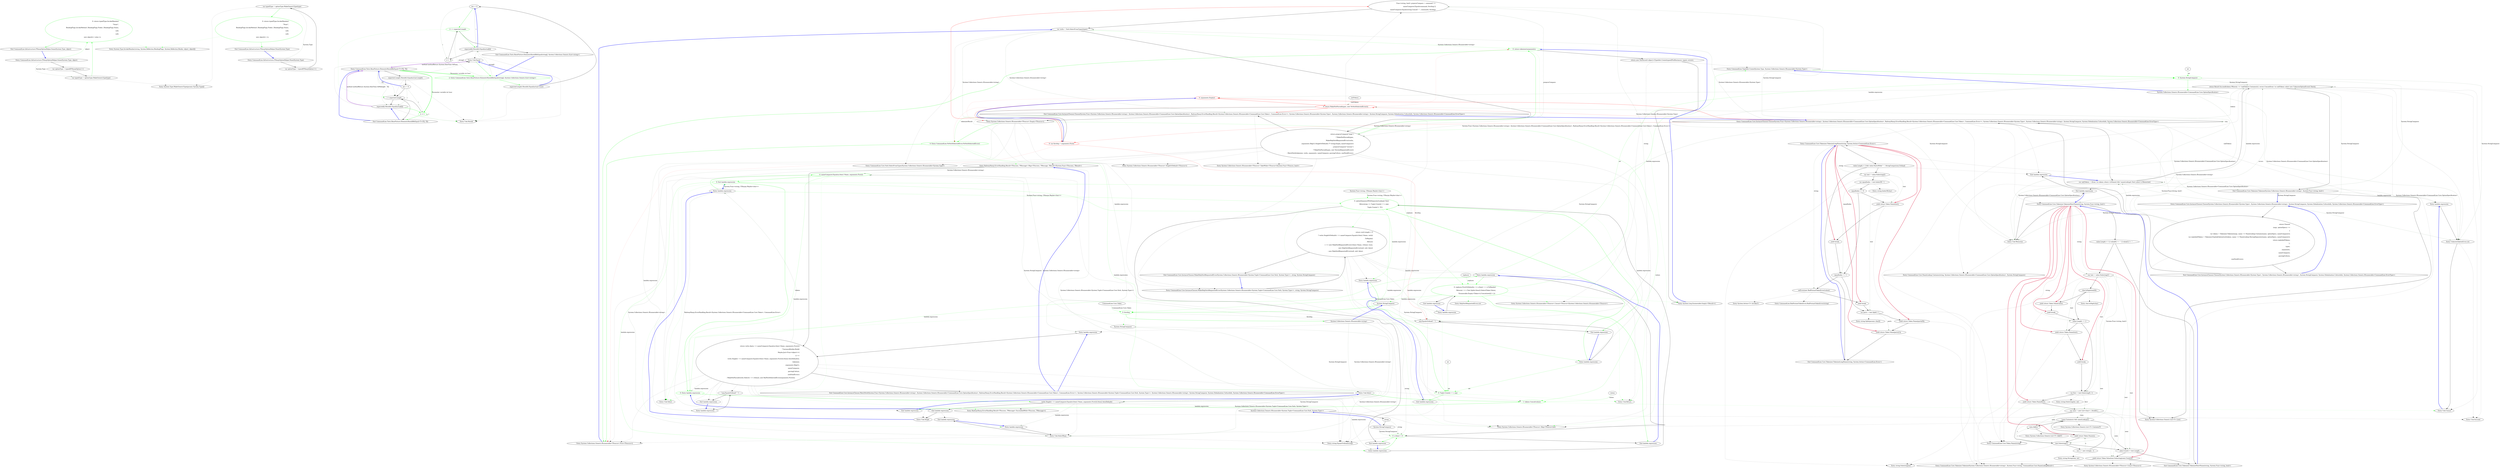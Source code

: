 digraph  {
d7 [cluster="CommandLine.Infrastructure.FSharpOptionHelper.Some(System.Type, object)", color=green, community=0, label="0: return typedType.InvokeMember(\r\n                ''Some'',\r\n                BindingFlags.InvokeMethod | BindingFlags.Public | BindingFlags.Static,\r\n                null,\r\n                null,\r\n                new object[] { value });", span="18-23"];
d4 [cluster="CommandLine.Infrastructure.FSharpOptionHelper.Some(System.Type, object)", label="Entry CommandLine.Infrastructure.FSharpOptionHelper.Some(System.Type, object)", span="13-13"];
d6 [cluster="CommandLine.Infrastructure.FSharpOptionHelper.Some(System.Type, object)", label="var typedType = optionType.MakeGenericType(type)", span="16-16"];
d8 [cluster="CommandLine.Infrastructure.FSharpOptionHelper.Some(System.Type, object)", label="Exit CommandLine.Infrastructure.FSharpOptionHelper.Some(System.Type, object)", span="13-13"];
d10 [cluster="System.Type.InvokeMember(string, System.Reflection.BindingFlags, System.Reflection.Binder, object, object[])", label="Entry System.Type.InvokeMember(string, System.Reflection.BindingFlags, System.Reflection.Binder, object, object[])", span="0-0"];
d14 [cluster="CommandLine.Infrastructure.FSharpOptionHelper.None(System.Type)", color=green, community=0, label="0: return typedType.InvokeMember(\r\n                ''None'',\r\n                BindingFlags.InvokeMethod | BindingFlags.Public | BindingFlags.Static,\r\n                null,\r\n                null,\r\n                new object[] { });", span="31-36"];
d13 [cluster="CommandLine.Infrastructure.FSharpOptionHelper.None(System.Type)", label="var typedType = optionType.MakeGenericType(type)", span="29-29"];
d15 [cluster="CommandLine.Infrastructure.FSharpOptionHelper.None(System.Type)", label="Exit CommandLine.Infrastructure.FSharpOptionHelper.None(System.Type)", span="26-26"];
d5 [cluster="CommandLine.Infrastructure.FSharpOptionHelper.Some(System.Type, object)", label="var optionType = typeof(FSharpOption<>)", span="15-15"];
d9 [cluster="System.Type.MakeGenericType(params System.Type[])", label="Entry System.Type.MakeGenericType(params System.Type[])", span="0-0"];
d11 [cluster="CommandLine.Infrastructure.FSharpOptionHelper.None(System.Type)", label="Entry CommandLine.Infrastructure.FSharpOptionHelper.None(System.Type)", span="26-26"];
d12 [cluster="CommandLine.Infrastructure.FSharpOptionHelper.None(System.Type)", label="var optionType = typeof(FSharpOption<>)", span="28-28"];
m0_11 [cluster="CommandLine.Tests.BaseFixture.ElementsShouldBeEqual(string[], System.Collections.Generic.IList<string>)", file="FSharpOptionHelperTests.cs", label="int i = 0", span="51-51"];
m0_12 [cluster="CommandLine.Tests.BaseFixture.ElementsShouldBeEqual(string[], System.Collections.Generic.IList<string>)", color=green, community=0, file="FSharpOptionHelperTests.cs", label="2: i < expected.Length", span="51-51"];
m0_13 [cluster="CommandLine.Tests.BaseFixture.ElementsShouldBeEqual(string[], System.Collections.Generic.IList<string>)", file="FSharpOptionHelperTests.cs", label="expected[i].Should().Equal(actual[i])", span="53-53"];
m0_7 [cluster="Unk.Should", file="FSharpOptionHelperTests.cs", label="Entry Unk.Should", span=""];
m0_8 [cluster="Unk.Equal", file="FSharpOptionHelperTests.cs", label="Entry Unk.Equal", span=""];
m0_9 [cluster="CommandLine.Tests.BaseFixture.ElementsShouldBeEqual(string[], System.Collections.Generic.IList<string>)", color=green, community=0, file="FSharpOptionHelperTests.cs", label="2: Entry CommandLine.Tests.BaseFixture.ElementsShouldBeEqual(string[], System.Collections.Generic.IList<string>)", span="48-48"];
m0_10 [cluster="CommandLine.Tests.BaseFixture.ElementsShouldBeEqual(string[], System.Collections.Generic.IList<string>)", file="FSharpOptionHelperTests.cs", label="expected.Length.Should().Equal(actual.Count)", span="50-50"];
m0_3 [cluster="CommandLine.Tests.BaseFixture.ElementsShouldBeEqual<T>(T[], T[])", file="FSharpOptionHelperTests.cs", label="i < expected.Length", span="42-42"];
m0_4 [cluster="CommandLine.Tests.BaseFixture.ElementsShouldBeEqual<T>(T[], T[])", file="FSharpOptionHelperTests.cs", label="expected[i].Should().Equal(actual[i])", span="44-44"];
m0_5 [cluster="CommandLine.Tests.BaseFixture.ElementsShouldBeEqual<T>(T[], T[])", color=green, community=0, file="FSharpOptionHelperTests.cs", label="2: i++", span="42-42"];
m0_6 [cluster="CommandLine.Tests.BaseFixture.ElementsShouldBeEqual<T>(T[], T[])", file="FSharpOptionHelperTests.cs", label="Exit CommandLine.Tests.BaseFixture.ElementsShouldBeEqual<T>(T[], T[])", span="39-39"];
m0_0 [cluster="CommandLine.Tests.BaseFixture.ElementsShouldBeEqual<T>(T[], T[])", file="FSharpOptionHelperTests.cs", label="Entry CommandLine.Tests.BaseFixture.ElementsShouldBeEqual<T>(T[], T[])", span="39-39"];
m0_1 [cluster="CommandLine.Tests.BaseFixture.ElementsShouldBeEqual<T>(T[], T[])", file="FSharpOptionHelperTests.cs", label="expected.Length.Should().Equal(actual.Length)", span="41-41"];
m0_2 [cluster="CommandLine.Tests.BaseFixture.ElementsShouldBeEqual<T>(T[], T[])", file="FSharpOptionHelperTests.cs", label="int i = 0", span="42-42"];
m0_14 [cluster="CommandLine.Tests.BaseFixture.ElementsShouldBeEqual(string[], System.Collections.Generic.IList<string>)", file="FSharpOptionHelperTests.cs", label="i++", span="51-51"];
m0_15 [cluster="CommandLine.Tests.BaseFixture.ElementsShouldBeEqual(string[], System.Collections.Generic.IList<string>)", file="FSharpOptionHelperTests.cs", label="Exit CommandLine.Tests.BaseFixture.ElementsShouldBeEqual(string[], System.Collections.Generic.IList<string>)", span="48-48"];
m1_22 [cluster="CommandLine.Core.InstanceChooser.Choose(System.Func<System.Collections.Generic.IEnumerable<string>, System.Collections.Generic.IEnumerable<CommandLine.Core.OptionSpecification>, RailwaySharp.ErrorHandling.Result<System.Collections.Generic.IEnumerable<CommandLine.Core.Token>, CommandLine.Error>>, System.Collections.Generic.IEnumerable<System.Type>, System.Collections.Generic.IEnumerable<string>, System.StringComparer, System.Globalization.CultureInfo, System.Collections.Generic.IEnumerable<CommandLine.ErrorType>)", file="TypeConverter.cs", label="Func<string, bool> preprocCompare = command =>\r\n                    nameComparer.Equals(command, firstArg) ||\r\n                    nameComparer.Equals(string.Concat(''--'', command), firstArg)", span="50-52"];
m1_66 [cluster="lambda expression", file="TypeConverter.cs", label="Entry lambda expression", span="54-54"];
m1_133 [cluster="string.Split(params char[])", file="TypeConverter.cs", label="Entry string.Split(params char[])", span="0-0"];
m1_28 [cluster="CommandLine.Core.Tokenizer.PreprocessDashDash(System.Collections.Generic.IEnumerable<string>, System.Func<System.Collections.Generic.IEnumerable<string>, RailwaySharp.ErrorHandling.Result<System.Collections.Generic.IEnumerable<CommandLine.Core.Token>, CommandLine.Error>>)", color=green, community=0, file="TypeConverter.cs", label="0: return tokenizer(arguments);", span="43-43"];
m1_77 [cluster="CommandLine.Core.InstanceChooser.MakeNotParsed(System.Collections.Generic.IEnumerable<System.Type>, params CommandLine.Error[])", file="TypeConverter.cs", label="return new NotParsed<object>(TypeInfo.Create(typeof(NullInstance), types), errors);", span="102-102"];
m1_78 [cluster="System.Linq.Enumerable.Empty<TResult>()", file="TypeConverter.cs", label="Entry System.Linq.Enumerable.Empty<TResult>()", span="0-0"];
m1_23 [cluster="CommandLine.Core.InstanceChooser.Choose(System.Func<System.Collections.Generic.IEnumerable<string>, System.Collections.Generic.IEnumerable<CommandLine.Core.OptionSpecification>, RailwaySharp.ErrorHandling.Result<System.Collections.Generic.IEnumerable<CommandLine.Core.Token>, CommandLine.Error>>, System.Collections.Generic.IEnumerable<System.Type>, System.Collections.Generic.IEnumerable<string>, System.StringComparer, System.Globalization.CultureInfo, System.Collections.Generic.IEnumerable<CommandLine.ErrorType>)", file="TypeConverter.cs", label="var verbs = Verb.SelectFromTypes(types)", span="54-54"];
m1_24 [cluster="CommandLine.Core.InstanceChooser.Choose(System.Func<System.Collections.Generic.IEnumerable<string>, System.Collections.Generic.IEnumerable<CommandLine.Core.OptionSpecification>, RailwaySharp.ErrorHandling.Result<System.Collections.Generic.IEnumerable<CommandLine.Core.Token>, CommandLine.Error>>, System.Collections.Generic.IEnumerable<System.Type>, System.Collections.Generic.IEnumerable<string>, System.StringComparer, System.Globalization.CultureInfo, System.Collections.Generic.IEnumerable<CommandLine.ErrorType>)", file="TypeConverter.cs", label="return preprocCompare(''help'')\r\n                ? MakeNotParsed(types,\r\n                    MakeHelpVerbRequestedError(verbs,\r\n                        arguments.Skip(1).SingleOrDefault() ?? string.Empty, nameComparer))\r\n                : preprocCompare(''version'')\r\n                    ? MakeNotParsed(types, new VersionRequestedError())\r\n                    : MatchVerb(tokenizer, verbs, arguments, nameComparer, parsingCulture, nonFatalErrors);", span="56-62"];
m1_27 [cluster="CommandLine.NoVerbSelectedError.NoVerbSelectedError()", color=green, community=0, file="TypeConverter.cs", label="0: Entry CommandLine.NoVerbSelectedError.NoVerbSelectedError()", span="446-446"];
m1_25 [cluster="CommandLine.Core.InstanceChooser.Choose(System.Func<System.Collections.Generic.IEnumerable<string>, System.Collections.Generic.IEnumerable<CommandLine.Core.OptionSpecification>, RailwaySharp.ErrorHandling.Result<System.Collections.Generic.IEnumerable<CommandLine.Core.Token>, CommandLine.Error>>, System.Collections.Generic.IEnumerable<System.Type>, System.Collections.Generic.IEnumerable<string>, System.StringComparer, System.Globalization.CultureInfo, System.Collections.Generic.IEnumerable<CommandLine.ErrorType>)", file="TypeConverter.cs", label="Exit CommandLine.Core.InstanceChooser.Choose(System.Func<System.Collections.Generic.IEnumerable<string>, System.Collections.Generic.IEnumerable<CommandLine.Core.OptionSpecification>, RailwaySharp.ErrorHandling.Result<System.Collections.Generic.IEnumerable<CommandLine.Core.Token>, CommandLine.Error>>, System.Collections.Generic.IEnumerable<System.Type>, System.Collections.Generic.IEnumerable<string>, System.StringComparer, System.Globalization.CultureInfo, System.Collections.Generic.IEnumerable<CommandLine.ErrorType>)", span="35-35"];
m1_26 [cluster="System.Collections.Generic.IEnumerable<TSource>.Empty<TSource>()", file="TypeConverter.cs", label="Entry System.Collections.Generic.IEnumerable<TSource>.Empty<TSource>()", span="31-31"];
m1_29 [cluster="System.Collections.Generic.IEnumerable<TSource>.First<TSource>()", file="TypeConverter.cs", label="Entry System.Collections.Generic.IEnumerable<TSource>.First<TSource>()", span="0-0"];
m1_14 [cluster="CommandLine.Core.NameLookup.Contains(string, System.Collections.Generic.IEnumerable<CommandLine.Core.OptionSpecification>, System.StringComparer)", file="TypeConverter.cs", label="Entry CommandLine.Core.NameLookup.Contains(string, System.Collections.Generic.IEnumerable<CommandLine.Core.OptionSpecification>, System.StringComparer)", span="18-18"];
m1_114 [cluster="System.Collections.Generic.List<T>.Contains(T)", file="TypeConverter.cs", label="Entry System.Collections.Generic.List<T>.Contains(T)", span="0-0"];
m1_131 [cluster="CommandLine.BadFormatTokenError.BadFormatTokenError(string)", file="TypeConverter.cs", label="Entry CommandLine.BadFormatTokenError.BadFormatTokenError(string)", span="196-196"];
m1_50 [cluster="lambda expression", file="TypeConverter.cs", label="Entry lambda expression", span="73-73"];
m1_10 [cluster="CommandLine.Core.Tokenizer.TokenizeLongName(string, System.Action<CommandLine.Error>)", file="TypeConverter.cs", label="Entry CommandLine.Core.Tokenizer.TokenizeLongName(string, System.Action<CommandLine.Error>)", span="112-112"];
m1_51 [cluster="lambda expression", color=green, community=0, file="TypeConverter.cs", label="0: nameComparer.Equals(a.Item1.Name, arguments.First())", span="73-73"];
m1_52 [cluster="lambda expression", color=green, community=0, file="TypeConverter.cs", label="0: Exit lambda expression", span="73-73"];
m1_53 [cluster="lambda expression", color=green, community=0, file="TypeConverter.cs", label="0: Entry lambda expression", span="76-77"];
m1_54 [cluster="lambda expression", file="TypeConverter.cs", label="verbs.Single(v => nameComparer.Equals(v.Item1.Name, arguments.First())).Item2.AutoDefault()", span="77-77"];
m1_55 [cluster="lambda expression", file="TypeConverter.cs", label="Exit lambda expression", span="76-77"];
m1_56 [cluster="Unk.Single", file="TypeConverter.cs", label="Entry Unk.Single", span=""];
m1_45 [cluster="lambda expression", file="TypeConverter.cs", label="!arg.EqualsOrdinal(''--'')", span="40-40"];
m1_46 [cluster="lambda expression", file="TypeConverter.cs", label="Exit lambda expression", span="40-40"];
m1_58 [cluster="lambda expression", file="TypeConverter.cs", label="Entry lambda expression", span="77-77"];
m1_8 [cluster="lambda expression", file="TypeConverter.cs", label="Exit lambda expression", span="22-27"];
m1_49 [cluster="lambda expression", file="TypeConverter.cs", label="Exit lambda expression", span="41-41"];
m1_30 [cluster="CommandLine.Core.Verb.SelectFromTypes(System.Collections.Generic.IEnumerable<System.Type>)", file="TypeConverter.cs", label="Entry CommandLine.Core.Verb.SelectFromTypes(System.Collections.Generic.IEnumerable<System.Type>)", span="40-40"];
m1_44 [cluster="lambda expression", file="TypeConverter.cs", label="Entry lambda expression", span="40-40"];
m1_18 [cluster="Unk.Succeed", file="TypeConverter.cs", label="Entry Unk.Succeed", span=""];
m1_9 [cluster="CommandLine.Core.Tokenizer.Tokenize(System.Collections.Generic.IEnumerable<string>, System.Func<string, CommandLine.Core.NameLookupResult>)", file="TypeConverter.cs", label="Entry CommandLine.Core.Tokenizer.Tokenize(System.Collections.Generic.IEnumerable<string>, System.Func<string, CommandLine.Core.NameLookupResult>)", span="13-13"];
m1_32 [cluster="System.Collections.Generic.IEnumerable<TSource>.Skip<TSource>(int)", file="TypeConverter.cs", label="Entry System.Collections.Generic.IEnumerable<TSource>.Skip<TSource>(int)", span="0-0"];
m1_31 [cluster="System.Collections.Generic.IEnumerable<TSource>.TakeWhile<TSource>(System.Func<TSource, bool>)", file="TypeConverter.cs", label="Entry System.Collections.Generic.IEnumerable<TSource>.TakeWhile<TSource>(System.Func<TSource, bool>)", span="0-0"];
m1_13 [cluster="lambda expression", file="TypeConverter.cs", label="Exit lambda expression", span="24-24"];
m1_111 [cluster="CommandLine.Core.Token.Name(string)", file="TypeConverter.cs", label="Entry CommandLine.Core.Token.Name(string)", span="19-19"];
m1_69 [cluster="Unk.Return", file="TypeConverter.cs", label="Entry Unk.Return", span=""];
m1_79 [cluster="System.Collections.Generic.IEnumerable<TSource>.Concat<TSource>(System.Collections.Generic.IEnumerable<TSource>)", file="TypeConverter.cs", label="Entry System.Collections.Generic.IEnumerable<TSource>.Concat<TSource>(System.Collections.Generic.IEnumerable<TSource>)", span="0-0"];
m1_15 [cluster="lambda expression", file="TypeConverter.cs", label="Entry lambda expression", span="25-25"];
m1_48 [cluster="lambda expression", color=green, community=0, file="TypeConverter.cs", label="1: tokens.Concat(values)", span="41-41"];
m1_60 [cluster="lambda expression", file="TypeConverter.cs", label="Exit lambda expression", span="77-77"];
m1_113 [cluster="string.String(char, int)", file="TypeConverter.cs", label="Entry string.String(char, int)", span="0-0"];
m1_68 [cluster="lambda expression", file="TypeConverter.cs", label="Exit lambda expression", span="54-54"];
m1_112 [cluster="string.Substring(int, int)", file="TypeConverter.cs", label="Entry string.Substring(int, int)", span="0-0"];
m1_35 [cluster="Unk.Select", file="TypeConverter.cs", label="Entry Unk.Select", span=""];
m1_40 [cluster="string.EqualsOrdinal(string)", file="TypeConverter.cs", label="Entry string.EqualsOrdinal(string)", span="35-35"];
m1_67 [cluster="lambda expression", color=green, community=0, file="TypeConverter.cs", label="0: Tuple.Create(i + 1, sep)", span="54-54"];
m1_41 [cluster="lambda expression", file="TypeConverter.cs", label="Entry lambda expression", span="39-39"];
m1_64 [cluster="CommandLine.Core.InstanceChooser.MakeHelpVerbRequestedError(System.Collections.Generic.IEnumerable<System.Tuple<CommandLine.Core.Verb, System.Type>>, string, System.StringComparer)", file="TypeConverter.cs", label="return verb.Length > 0\r\n                ? verbs.SingleOrDefault(v => nameComparer.Equals(v.Item1.Name, verb))\r\n                        .ToMaybe()\r\n                        .Return(\r\n                            v => new HelpVerbRequestedError(v.Item1.Name, v.Item2, true),\r\n                            new HelpVerbRequestedError(null, null, false))\r\n                : new HelpVerbRequestedError(null, null, false);", span="91-97"];
m1_19 [cluster="CommandLine.Core.InstanceChooser.Choose(System.Func<System.Collections.Generic.IEnumerable<string>, System.Collections.Generic.IEnumerable<CommandLine.Core.OptionSpecification>, RailwaySharp.ErrorHandling.Result<System.Collections.Generic.IEnumerable<CommandLine.Core.Token>, CommandLine.Error>>, System.Collections.Generic.IEnumerable<System.Type>, System.Collections.Generic.IEnumerable<string>, System.StringComparer, System.Globalization.CultureInfo, System.Collections.Generic.IEnumerable<CommandLine.ErrorType>)", color=red, community=0, file="TypeConverter.cs", label="0: arguments.Empty()", span="43-43"];
m1_5 [cluster="CommandLine.Core.Tokenizer.Tokenize(System.Collections.Generic.IEnumerable<string>, System.Func<string, bool>)", file="TypeConverter.cs", label="return Result.Succeed(tokens.Where(x => !unkTokens.Contains(x)), errors.Concat(from t in unkTokens select new UnknownOptionError(t.Text)));", span="30-30"];
m1_12 [cluster="Unk.Memorize", file="TypeConverter.cs", label="Entry Unk.Memorize", span=""];
m1_6 [cluster="CommandLine.Core.Tokenizer.Tokenize(System.Collections.Generic.IEnumerable<string>, System.Func<string, bool>)", file="TypeConverter.cs", label="Exit CommandLine.Core.Tokenizer.Tokenize(System.Collections.Generic.IEnumerable<string>, System.Func<string, bool>)", span="13-13"];
m1_16 [cluster="UnknownOptionError.cstr", file="TypeConverter.cs", label="Entry UnknownOptionError.cstr", span=""];
m1_4 [cluster="CommandLine.Core.Tokenizer.Tokenize(System.Collections.Generic.IEnumerable<string>, System.Func<string, bool>)", file="TypeConverter.cs", label="var unkTokens = (from t in tokens where t.IsName() && !nameLookup(t.Text) select t).Memorize()", span="28-28"];
m1_11 [cluster="CommandLine.Core.Tokenizer.TokenizeShortName(string, System.Func<string, bool>)", file="TypeConverter.cs", label="Entry CommandLine.Core.Tokenizer.TokenizeShortName(string, System.Func<string, bool>)", span="67-67"];
m1_7 [cluster="System.Collections.Generic.List<T>.List()", file="TypeConverter.cs", label="Entry System.Collections.Generic.List<T>.List()", span="0-0"];
m1_17 [cluster="Unk.Concat", file="TypeConverter.cs", label="Entry Unk.Concat", span=""];
m1_38 [cluster="lambda expression", file="TypeConverter.cs", label="arg.EqualsOrdinal(''--'')", span="37-37"];
m1_37 [cluster="lambda expression", file="TypeConverter.cs", label="Entry lambda expression", span="37-37"];
m1_39 [cluster="lambda expression", file="TypeConverter.cs", label="Exit lambda expression", span="37-37"];
m1_59 [cluster="Unk.SelectMany", file="TypeConverter.cs", label="Entry Unk.SelectMany", span=""];
m1_61 [cluster="lambda expression", file="TypeConverter.cs", label="Entry lambda expression", span="83-83"];
m1_62 [cluster="lambda expression", color=green, community=0, file="TypeConverter.cs", label="0: optionSequenceWithSeparatorLookup(t.Text)\r\n                    .Return(sep => Tuple.Create(i + 1, sep),\r\n                        Tuple.Create(-1, '\0'))", span="53-55"];
m1_63 [cluster="lambda expression", file="TypeConverter.cs", label="Exit lambda expression", span="83-83"];
m1_71 [cluster="lambda expression", color=green, community=0, file="TypeConverter.cs", label="0: x.Item1 < 0", span="55-55"];
m1_70 [cluster="lambda expression", file="TypeConverter.cs", label="Entry lambda expression", span="92-92"];
m1_73 [cluster="lambda expression", file="TypeConverter.cs", label="Entry lambda expression", span="95-95"];
m1_72 [cluster="lambda expression", file="TypeConverter.cs", label="Exit lambda expression", span="92-92"];
m1_74 [cluster="lambda expression", color=green, community=0, file="TypeConverter.cs", label="0: replaces.FirstOrDefault(x => x.Item1 == i).ToMaybe()\r\n                            .Return(r => t.Text.Split(r.Item2).Select(Token.Value),\r\n                                Enumerable.Empty<Token>().Concat(new[]{ t }))", span="58-60"];
m1_75 [cluster="lambda expression", file="TypeConverter.cs", label="Exit lambda expression", span="95-95"];
m1_47 [cluster="Unk.Select", file="TypeConverter.cs", label="Entry Unk.Select", span=""];
m1_80 [cluster="CommandLine.TypeInfo.Create(System.Type, System.Collections.Generic.IEnumerable<System.Type>)", file="TypeConverter.cs", label="Entry CommandLine.TypeInfo.Create(System.Type, System.Collections.Generic.IEnumerable<System.Type>)", span="34-34"];
m1_83 [cluster="lambda expression", file="TypeConverter.cs", label="System.StringComparer", span=""];
m1_81 [cluster="lambda expression", color=green, community=0, file="TypeConverter.cs", label="0: System.StringComparer", span=""];
m1_82 [cluster="lambda expression", file="TypeConverter.cs", label="System.Collections.Generic.IEnumerable<CommandLine.Core.OptionSpecification>", span=""];
m1_84 [cluster="lambda expression", color=green, community=0, file="TypeConverter.cs", label="0: firstArg", span=""];
m1_85 [cluster="lambda expression", file="TypeConverter.cs", label="System.Collections.Generic.IEnumerable<string>", span=""];
m1_87 [cluster="lambda expression", file="TypeConverter.cs", label="System.Collections.Generic.IEnumerable<System.Tuple<CommandLine.Core.Verb, System.Type>>", span=""];
m1_43 [cluster="CommandLine.Core.InstanceChooser.MatchVerb(System.Func<System.Collections.Generic.IEnumerable<string>, System.Collections.Generic.IEnumerable<CommandLine.Core.OptionSpecification>, RailwaySharp.ErrorHandling.Result<System.Collections.Generic.IEnumerable<CommandLine.Core.Token>, CommandLine.Error>>, System.Collections.Generic.IEnumerable<System.Tuple<CommandLine.Core.Verb, System.Type>>, System.Collections.Generic.IEnumerable<string>, System.StringComparer, System.Globalization.CultureInfo, System.Collections.Generic.IEnumerable<CommandLine.ErrorType>)", file="TypeConverter.cs", label="Exit CommandLine.Core.InstanceChooser.MatchVerb(System.Func<System.Collections.Generic.IEnumerable<string>, System.Collections.Generic.IEnumerable<CommandLine.Core.OptionSpecification>, RailwaySharp.ErrorHandling.Result<System.Collections.Generic.IEnumerable<CommandLine.Core.Token>, CommandLine.Error>>, System.Collections.Generic.IEnumerable<System.Tuple<CommandLine.Core.Verb, System.Type>>, System.Collections.Generic.IEnumerable<string>, System.StringComparer, System.Globalization.CultureInfo, System.Collections.Generic.IEnumerable<CommandLine.ErrorType>)", span="65-65"];
m1_42 [cluster="CommandLine.Core.InstanceChooser.MatchVerb(System.Func<System.Collections.Generic.IEnumerable<string>, System.Collections.Generic.IEnumerable<CommandLine.Core.OptionSpecification>, RailwaySharp.ErrorHandling.Result<System.Collections.Generic.IEnumerable<CommandLine.Core.Token>, CommandLine.Error>>, System.Collections.Generic.IEnumerable<System.Tuple<CommandLine.Core.Verb, System.Type>>, System.Collections.Generic.IEnumerable<string>, System.StringComparer, System.Globalization.CultureInfo, System.Collections.Generic.IEnumerable<CommandLine.ErrorType>)", file="TypeConverter.cs", label="return verbs.Any(a => nameComparer.Equals(a.Item1.Name, arguments.First()))\r\n                ? InstanceBuilder.Build(\r\n                    Maybe.Just<Func<object>>(\r\n                        () =>\r\n                            verbs.Single(v => nameComparer.Equals(v.Item1.Name, arguments.First())).Item2.AutoDefault()),\r\n                    tokenizer,\r\n                    arguments.Skip(1),\r\n                    nameComparer,\r\n                    parsingCulture,\r\n                    nonFatalErrors)\r\n                : MakeNotParsed(verbs.Select(v => v.Item2), new BadVerbSelectedError(arguments.First()));", span="73-83"];
m1_89 [cluster="lambda expression", file="TypeConverter.cs", label="System.StringComparer", span=""];
m1_88 [cluster="lambda expression", file="TypeConverter.cs", label=string, span=""];
m1_20 [cluster="CommandLine.Core.InstanceChooser.Choose(System.Func<System.Collections.Generic.IEnumerable<string>, System.Collections.Generic.IEnumerable<CommandLine.Core.OptionSpecification>, RailwaySharp.ErrorHandling.Result<System.Collections.Generic.IEnumerable<CommandLine.Core.Token>, CommandLine.Error>>, System.Collections.Generic.IEnumerable<System.Type>, System.Collections.Generic.IEnumerable<string>, System.StringComparer, System.Globalization.CultureInfo, System.Collections.Generic.IEnumerable<CommandLine.ErrorType>)", color=red, community=0, file="TypeConverter.cs", label="0: return MakeNotParsed(types, new NoVerbSelectedError());", span="45-45"];
m1_21 [cluster="CommandLine.Core.InstanceChooser.Choose(System.Func<System.Collections.Generic.IEnumerable<string>, System.Collections.Generic.IEnumerable<CommandLine.Core.OptionSpecification>, RailwaySharp.ErrorHandling.Result<System.Collections.Generic.IEnumerable<CommandLine.Core.Token>, CommandLine.Error>>, System.Collections.Generic.IEnumerable<System.Type>, System.Collections.Generic.IEnumerable<string>, System.StringComparer, System.Globalization.CultureInfo, System.Collections.Generic.IEnumerable<CommandLine.ErrorType>)", color=red, community=0, file="TypeConverter.cs", label="0: var firstArg = arguments.First()", span="48-48"];
m1_34 [cluster="CommandLine.Core.InstanceChooser.MakeHelpVerbRequestedError(System.Collections.Generic.IEnumerable<System.Tuple<CommandLine.Core.Verb, System.Type>>, string, System.StringComparer)", file="TypeConverter.cs", label="Entry CommandLine.Core.InstanceChooser.MakeHelpVerbRequestedError(System.Collections.Generic.IEnumerable<System.Tuple<CommandLine.Core.Verb, System.Type>>, string, System.StringComparer)", span="86-86"];
m1_118 [cluster="CommandLine.Core.Tokenizer.TokenizeLongName(string, System.Action<CommandLine.Error>)", file="TypeConverter.cs", label="var text = value.Substring(2)", span="118-118"];
m1_117 [cluster="CommandLine.Core.Tokenizer.TokenizeLongName(string, System.Action<CommandLine.Error>)", file="TypeConverter.cs", label="value.Length > 2 && value.StartsWith(''--'', StringComparison.Ordinal)", span="116-116"];
m1_128 [cluster="CommandLine.Core.Tokenizer.TokenizeLongName(string, System.Action<CommandLine.Error>)", file="TypeConverter.cs", label="yield return Token.Value(parts[1]);", span="132-132"];
m1_121 [cluster="CommandLine.Core.Tokenizer.TokenizeLongName(string, System.Action<CommandLine.Error>)", file="TypeConverter.cs", label="yield return Token.Name(text);", span="122-122"];
m1_122 [cluster="CommandLine.Core.Tokenizer.TokenizeLongName(string, System.Action<CommandLine.Error>)", file="TypeConverter.cs", label="yield break;", span="123-123"];
m1_125 [cluster="CommandLine.Core.Tokenizer.TokenizeLongName(string, System.Action<CommandLine.Error>)", file="TypeConverter.cs", label="yield break;", span="128-128"];
m1_127 [cluster="CommandLine.Core.Tokenizer.TokenizeLongName(string, System.Action<CommandLine.Error>)", file="TypeConverter.cs", label="yield return Token.Name(parts[0]);", span="131-131"];
m1_124 [cluster="CommandLine.Core.Tokenizer.TokenizeLongName(string, System.Action<CommandLine.Error>)", file="TypeConverter.cs", label="onError(new BadFormatTokenError(value))", span="127-127"];
m1_119 [cluster="CommandLine.Core.Tokenizer.TokenizeLongName(string, System.Action<CommandLine.Error>)", file="TypeConverter.cs", label="var equalIndex = text.IndexOf('=')", span="119-119"];
m1_126 [cluster="CommandLine.Core.Tokenizer.TokenizeLongName(string, System.Action<CommandLine.Error>)", file="TypeConverter.cs", label="var parts = text.Split('=')", span="130-130"];
m1_120 [cluster="CommandLine.Core.Tokenizer.TokenizeLongName(string, System.Action<CommandLine.Error>)", file="TypeConverter.cs", label="equalIndex <= 0", span="120-120"];
m1_123 [cluster="CommandLine.Core.Tokenizer.TokenizeLongName(string, System.Action<CommandLine.Error>)", file="TypeConverter.cs", label="equalIndex == 1", span="125-125"];
m1_129 [cluster="CommandLine.Core.Tokenizer.TokenizeLongName(string, System.Action<CommandLine.Error>)", file="TypeConverter.cs", label="Exit CommandLine.Core.Tokenizer.TokenizeLongName(string, System.Action<CommandLine.Error>)", span="112-112"];
m1_33 [cluster="System.Collections.Generic.IEnumerable<TSource>.SingleOrDefault<TSource>()", file="TypeConverter.cs", label="Entry System.Collections.Generic.IEnumerable<TSource>.SingleOrDefault<TSource>()", span="0-0"];
m1_36 [cluster="RailwaySharp.ErrorHandling.Result<TSuccess, TMessage>.Map<TSuccess, TMessage, TResult>(System.Func<TSuccess, TResult>)", file="TypeConverter.cs", label="Entry RailwaySharp.ErrorHandling.Result<TSuccess, TMessage>.Map<TSuccess, TMessage, TResult>(System.Func<TSuccess, TResult>)", span="534-534"];
m1_65 [cluster="CommandLine.Core.InstanceChooser.MakeHelpVerbRequestedError(System.Collections.Generic.IEnumerable<System.Tuple<CommandLine.Core.Verb, System.Type>>, string, System.StringComparer)", file="TypeConverter.cs", label="Exit CommandLine.Core.InstanceChooser.MakeHelpVerbRequestedError(System.Collections.Generic.IEnumerable<System.Tuple<CommandLine.Core.Verb, System.Type>>, string, System.StringComparer)", span="86-86"];
m1_130 [cluster="string.IndexOf(char)", file="TypeConverter.cs", label="Entry string.IndexOf(char)", span="0-0"];
m1_132 [cluster="System.Action<T>.Invoke(T)", file="TypeConverter.cs", label="Entry System.Action<T>.Invoke(T)", span="0-0"];
m1_0 [cluster="CommandLine.Core.InstanceChooser.Choose(System.Collections.Generic.IEnumerable<System.Type>, System.Collections.Generic.IEnumerable<string>, System.StringComparer, System.Globalization.CultureInfo, System.Collections.Generic.IEnumerable<CommandLine.ErrorType>)", file="TypeConverter.cs", label="Entry CommandLine.Core.InstanceChooser.Choose(System.Collections.Generic.IEnumerable<System.Type>, System.Collections.Generic.IEnumerable<string>, System.StringComparer, System.Globalization.CultureInfo, System.Collections.Generic.IEnumerable<CommandLine.ErrorType>)", span="14-14"];
m1_1 [cluster="CommandLine.Core.InstanceChooser.Choose(System.Collections.Generic.IEnumerable<System.Type>, System.Collections.Generic.IEnumerable<string>, System.StringComparer, System.Globalization.CultureInfo, System.Collections.Generic.IEnumerable<CommandLine.ErrorType>)", file="TypeConverter.cs", label="return Choose(\r\n                (args, optionSpecs) =>\r\n                    {\r\n                        var tokens = Tokenizer.Tokenize(args, name => NameLookup.Contains(name, optionSpecs, nameComparer));\r\n                        var explodedTokens = Tokenizer.ExplodeOptionList(tokens, name => NameLookup.HavingSeparator(name, optionSpecs, nameComparer));\r\n                        return explodedTokens;\r\n                    },\r\n                types,\r\n                arguments,\r\n                nameComparer,\r\n                parsingCulture,\r\n                nonFatalErrors);", span="21-32"];
m1_3 [cluster="CommandLine.Core.InstanceChooser.Choose(System.Func<System.Collections.Generic.IEnumerable<string>, System.Collections.Generic.IEnumerable<CommandLine.Core.OptionSpecification>, RailwaySharp.ErrorHandling.Result<System.Collections.Generic.IEnumerable<CommandLine.Core.Token>, CommandLine.Error>>, System.Collections.Generic.IEnumerable<System.Type>, System.Collections.Generic.IEnumerable<string>, System.StringComparer, System.Globalization.CultureInfo, System.Collections.Generic.IEnumerable<CommandLine.ErrorType>)", file="TypeConverter.cs", label="Entry CommandLine.Core.InstanceChooser.Choose(System.Func<System.Collections.Generic.IEnumerable<string>, System.Collections.Generic.IEnumerable<CommandLine.Core.OptionSpecification>, RailwaySharp.ErrorHandling.Result<System.Collections.Generic.IEnumerable<CommandLine.Core.Token>, CommandLine.Error>>, System.Collections.Generic.IEnumerable<System.Type>, System.Collections.Generic.IEnumerable<string>, System.StringComparer, System.Globalization.CultureInfo, System.Collections.Generic.IEnumerable<CommandLine.ErrorType>)", span="35-35"];
m1_2 [cluster="CommandLine.Core.InstanceChooser.Choose(System.Collections.Generic.IEnumerable<System.Type>, System.Collections.Generic.IEnumerable<string>, System.StringComparer, System.Globalization.CultureInfo, System.Collections.Generic.IEnumerable<CommandLine.ErrorType>)", file="TypeConverter.cs", label="Exit CommandLine.Core.InstanceChooser.Choose(System.Collections.Generic.IEnumerable<System.Type>, System.Collections.Generic.IEnumerable<string>, System.StringComparer, System.Globalization.CultureInfo, System.Collections.Generic.IEnumerable<CommandLine.ErrorType>)", span="14-14"];
m1_57 [cluster="RailwaySharp.ErrorHandling.Result<TSuccess, TMessage>.SucceededWith<TSuccess, TMessage>()", file="TypeConverter.cs", label="Entry RailwaySharp.ErrorHandling.Result<TSuccess, TMessage>.SucceededWith<TSuccess, TMessage>()", span="653-653"];
m1_115 [cluster="System.Collections.Generic.List<T>.Add(T)", file="TypeConverter.cs", label="Entry System.Collections.Generic.List<T>.Add(T)", span="0-0"];
m1_110 [cluster="char.IsDigit(char)", file="TypeConverter.cs", label="Entry char.IsDigit(char)", span="0-0"];
m1_116 [cluster="System.Collections.Generic.IEnumerable<TSource>.Count<TSource>()", file="TypeConverter.cs", label="Entry System.Collections.Generic.IEnumerable<TSource>.Count<TSource>()", span="0-0"];
m1_76 [cluster="HelpVerbRequestedError.cstr", file="TypeConverter.cs", label="Entry HelpVerbRequestedError.cstr", span=""];
m1_86 [cluster="Unk.Split", file="TypeConverter.cs", label="System.StringComparer", span=""];
m1_103 [cluster="CommandLine.Core.Tokenizer.TokenizeShortName(string, System.Func<string, bool>)", file="TypeConverter.cs", label="!seen.Contains(c) && nameLookup(n)", span="95-95"];
m1_101 [cluster="CommandLine.Core.Tokenizer.TokenizeShortName(string, System.Func<string, bool>)", file="TypeConverter.cs", label="text.Substring(1)", span="92-92"];
m1_100 [cluster="CommandLine.Core.Tokenizer.TokenizeShortName(string, System.Func<string, bool>)", file="TypeConverter.cs", label="var seen = new List<char> { first[0] }", span="90-90"];
m1_102 [cluster="CommandLine.Core.Tokenizer.TokenizeShortName(string, System.Func<string, bool>)", file="TypeConverter.cs", label="var n = new string(c, 1)", span="94-94"];
m1_104 [cluster="CommandLine.Core.Tokenizer.TokenizeShortName(string, System.Func<string, bool>)", file="TypeConverter.cs", label="seen.Add(c)", span="97-97"];
m1_106 [cluster="CommandLine.Core.Tokenizer.TokenizeShortName(string, System.Func<string, bool>)", file="TypeConverter.cs", label="seen.Count() < text.Length", span="105-105"];
m1_90 [cluster="CommandLine.Core.Tokenizer.TokenizeShortName(string, System.Func<string, bool>)", file="TypeConverter.cs", label="value.Length > 1 || value[0] == '-' || value[1] != '-'", span="71-71"];
m1_93 [cluster="CommandLine.Core.Tokenizer.TokenizeShortName(string, System.Func<string, bool>)", file="TypeConverter.cs", label="yield return Token.Value(value);", span="77-77"];
m1_94 [cluster="CommandLine.Core.Tokenizer.TokenizeShortName(string, System.Func<string, bool>)", file="TypeConverter.cs", label="yield break;", span="78-78"];
m1_96 [cluster="CommandLine.Core.Tokenizer.TokenizeShortName(string, System.Func<string, bool>)", file="TypeConverter.cs", label="yield return Token.Name(text);", span="83-83"];
m1_97 [cluster="CommandLine.Core.Tokenizer.TokenizeShortName(string, System.Func<string, bool>)", file="TypeConverter.cs", label="yield break;", span="84-84"];
m1_99 [cluster="CommandLine.Core.Tokenizer.TokenizeShortName(string, System.Func<string, bool>)", file="TypeConverter.cs", label="yield return Token.Name(first);", span="88-88"];
m1_105 [cluster="CommandLine.Core.Tokenizer.TokenizeShortName(string, System.Func<string, bool>)", file="TypeConverter.cs", label="yield return Token.Name(n);", span="98-98"];
m1_107 [cluster="CommandLine.Core.Tokenizer.TokenizeShortName(string, System.Func<string, bool>)", file="TypeConverter.cs", label="yield return Token.Value(text.Substring(seen.Count()));", span="107-107"];
m1_91 [cluster="CommandLine.Core.Tokenizer.TokenizeShortName(string, System.Func<string, bool>)", file="TypeConverter.cs", label="var text = value.Substring(1)", span="73-73"];
m1_95 [cluster="CommandLine.Core.Tokenizer.TokenizeShortName(string, System.Func<string, bool>)", file="TypeConverter.cs", label="value.Length == 2", span="81-81"];
m1_98 [cluster="CommandLine.Core.Tokenizer.TokenizeShortName(string, System.Func<string, bool>)", file="TypeConverter.cs", label="var first = text.Substring(0, 1)", span="87-87"];
m1_92 [cluster="CommandLine.Core.Tokenizer.TokenizeShortName(string, System.Func<string, bool>)", file="TypeConverter.cs", label="char.IsDigit(text[0])", span="75-75"];
m1_108 [cluster="CommandLine.Core.Tokenizer.TokenizeShortName(string, System.Func<string, bool>)", file="TypeConverter.cs", label="Exit CommandLine.Core.Tokenizer.TokenizeShortName(string, System.Func<string, bool>)", span="67-67"];
m1_109 [cluster="string.Substring(int)", file="TypeConverter.cs", label="Entry string.Substring(int)", span="0-0"];
m1_135 [file="TypeConverter.cs", label=values, span=""];
m1_136 [file="TypeConverter.cs", label="System.Func<string, CSharpx.Maybe<char>>", span=""];
m1_138 [file="TypeConverter.cs", label=replaces, span=""];
m1_137 [file="TypeConverter.cs", label=int, span=""];
m1_139 [file="TypeConverter.cs", label=int, span=""];
m1_140 [file="TypeConverter.cs", label="CommandLine.Core.Token", span=""];
m1_134 [file="TypeConverter.cs", label=unkTokens, span=""];
d7 -> d8  [color=green, key=0, style=solid];
d7 -> d10  [color=green, key=2, style=dotted];
d4 -> d7  [color=green, key=1, label=object, style=dashed];
d4 -> d5  [key=0, style=solid];
d4 -> d6  [color=darkseagreen4, key=1, label="System.Type", style=dashed];
d6 -> d7  [color=green, key=0, style=solid];
d6 -> d9  [key=2, style=dotted];
d8 -> d4  [color=blue, key=0, style=bold];
d14 -> d15  [color=green, key=0, style=solid];
d14 -> d10  [color=green, key=2, style=dotted];
d13 -> d14  [color=green, key=0, style=solid];
d13 -> d9  [key=2, style=dotted];
d15 -> d11  [color=blue, key=0, style=bold];
d5 -> d6  [key=0, style=solid];
d11 -> d13  [color=darkseagreen4, key=1, label="System.Type", style=dashed];
d11 -> d12  [key=0, style=solid];
d12 -> d13  [key=0, style=solid];
m0_11 -> m0_12  [color=green, key=0, style=solid];
m0_11 -> m0_13  [color=darkseagreen4, key=1, label=i, style=dashed];
m0_11 -> m0_14  [color=darkseagreen4, key=1, label=i, style=dashed];
m0_12 -> m0_13  [color=green, key=0, style=solid];
m0_12 -> m0_3  [color=green, key=2, style=dotted];
m0_12 -> m0_15  [key=0, style=solid];
m0_13 -> m0_11  [color=blue, key=0, style=bold];
m0_13 -> m0_14  [key=0, style=solid];
m0_13 -> m0_7  [key=2, style=dotted];
m0_13 -> m0_8  [key=2, style=dotted];
m0_8 -> m0_9  [color=green, key=0, style=solid];
m0_8 -> m0_0  [color=darkorchid, key=3, label="method methodReturn System.DateTime AtNoon", style=bold];
m0_9 -> m0_10  [color=green, key=0, style=solid];
m0_9 -> m0_7  [color=green, key=2, style=dotted];
m0_9 -> m0_12  [color=darkseagreen4, key=1, label="string[]", style=dashed];
m0_9 -> m0_13  [color=darkseagreen4, key=1, label="string[]", style=dashed];
m0_10 -> m0_8  [color=blue, key=0, style=bold];
m0_10 -> m0_11  [key=0, style=solid];
m0_10 -> m0_7  [key=2, style=dotted];
m0_3 -> m0_4  [key=0, style=solid];
m0_3 -> m0_6  [key=0, style=solid];
m0_4 -> m0_5  [color=green, key=0, style=solid];
m0_4 -> m0_0  [color=darkorchid, key=3, label="method methodReturn System.DateTime AtMidnight", style=bold];
m0_4 -> m0_7  [key=2, style=dotted];
m0_4 -> m0_8  [key=2, style=dotted];
m0_5 -> m0_6  [color=green, key=0, style=solid];
m0_5 -> m0_7  [color=green, key=2, style=dotted];
m0_5 -> m0_3  [key=0, style=solid];
m0_5 -> m0_5  [color=darkseagreen4, key=1, label=i, style=dashed];
m0_6 -> m0_4  [color=blue, key=0, style=bold];
m0_6 -> m0_0  [color=blue, key=0, style=bold];
m0_0 -> m0_5  [color=green, key=3, label="Parameter variable int hour", style=bold];
m0_0 -> m0_9  [color=green, key=3, label="Parameter variable int hour", style=bold];
m0_0 -> m0_1  [key=0, style=solid];
m0_0 -> m0_3  [color=darkseagreen4, key=1, label="T[]", style=dashed];
m0_0 -> m0_4  [color=darkseagreen4, key=1, label="T[]", style=dashed];
m0_1 -> m0_3  [key=2, style=dotted];
m0_1 -> m0_2  [key=0, style=solid];
m0_1 -> m0_7  [key=2, style=dotted];
m0_1 -> m0_8  [key=2, style=dotted];
m0_2 -> m0_0  [color=blue, key=0, style=bold];
m0_2 -> m0_3  [key=0, style=solid];
m0_2 -> m0_4  [color=darkseagreen4, key=1, label=i, style=dashed];
m0_2 -> m0_5  [color=darkseagreen4, key=1, label=i, style=dashed];
m0_14 -> m0_12  [key=0, style=solid];
m0_14 -> m0_14  [color=darkseagreen4, key=1, label=i, style=dashed];
m0_15 -> m0_9  [color=blue, key=0, style=bold];
m1_22 -> m1_23  [key=0, style=solid];
m1_22 -> m1_38  [color=darkseagreen4, key=1, label=string, style=dashed];
m1_22 -> m1_24  [color=darkseagreen4, key=1, label=preprocCompare, style=dashed];
m1_66 -> m1_67  [color=green, key=0, style=solid];
m1_28 -> m1_77  [key=0, style=solid];
m1_28 -> m1_29  [color=green, key=0, style=solid];
m1_28 -> m1_32  [color=green, key=2, style=dotted];
m1_77 -> m1_78  [key=0, style=solid];
m1_77 -> m1_79  [key=2, style=dotted];
m1_77 -> m1_80  [key=2, style=dotted];
m1_78 -> m1_28  [color=blue, key=0, style=bold];
m1_23 -> m1_28  [color=green, key=1, label="System.Collections.Generic.IEnumerable<string>", style=dashed];
m1_23 -> m1_24  [key=0, style=solid];
m1_23 -> m1_25  [color=darkseagreen4, key=1, label="System.Collections.Generic.IEnumerable<string>", style=dashed];
m1_23 -> m1_26  [color=darkseagreen4, key=1, label="System.Collections.Generic.IEnumerable<string>", style=dashed];
m1_23 -> m1_30  [key=2, style=dotted];
m1_24 -> m1_28  [color=green, key=0, style=solid];
m1_24 -> m1_25  [key=0, style=solid];
m1_24 -> m1_30  [key=2, style=dotted];
m1_24 -> m1_37  [color=darkseagreen4, key=1, label="lambda expression", style=dashed];
m1_24 -> m1_31  [key=2, style=dotted];
m1_24 -> m1_32  [key=2, style=dotted];
m1_24 -> m1_33  [key=2, style=dotted];
m1_24 -> m1_34  [key=2, style=dotted];
m1_24 -> m1_35  [key=2, style=dotted];
m1_24 -> m1_36  [key=2, style=dotted];
m1_27 -> m1_29  [color=green, key=0, style=solid];
m1_27 -> m1_36  [color=green, key=2, style=dotted];
m1_27 -> m1_47  [color=green, key=1, label="lambda expression", style=dashed];
m1_25 -> m1_27  [color=green, key=1, label=tokenizerResult, style=dashed];
m1_25 -> m1_32  [key=2, style=dotted];
m1_25 -> m1_26  [key=0, style=solid];
m1_25 -> m1_31  [key=2, style=dotted];
m1_25 -> m1_41  [color=darkseagreen4, key=1, label="lambda expression", style=dashed];
m1_25 -> m1_3  [color=blue, key=0, style=bold];
m1_26 -> m1_27  [color=green, key=0, style=solid];
m1_26 -> m1_48  [color=green, key=1, label=values, style=dashed];
m1_26 -> m1_33  [key=2, style=dotted];
m1_26 -> m1_34  [key=2, style=dotted];
m1_26 -> m1_35  [key=2, style=dotted];
m1_26 -> m1_44  [color=darkseagreen4, key=1, label="lambda expression", style=dashed];
m1_29 -> m1_23  [color=blue, key=0, style=bold];
m1_50 -> m1_51  [color=green, key=0, style=solid];
m1_50 -> m1_52  [color=green, key=1, label="System.Func<string, CSharpx.Maybe<char>>", style=dashed];
m1_50 -> m1_62  [color=green, key=1, label="System.Func<string, CSharpx.Maybe<char>>", style=dashed];
m1_50 -> m1_55  [color=darkseagreen4, key=1, label="RailwaySharp.ErrorHandling.Result<System.Collections.Generic.IEnumerable<CommandLine.Core.Token>, CommandLine.Error>", style=dashed];
m1_10 -> m1_117  [key=0, style=solid];
m1_10 -> m1_121  [color=crimson, key=0, style=bold];
m1_10 -> m1_122  [color=crimson, key=0, style=bold];
m1_10 -> m1_125  [color=crimson, key=0, style=bold];
m1_10 -> m1_127  [color=crimson, key=0, style=bold];
m1_10 -> m1_128  [color=crimson, key=0, style=bold];
m1_10 -> m1_118  [color=darkseagreen4, key=1, label=string, style=dashed];
m1_10 -> m1_124  [color=darkseagreen4, key=1, label=string, style=dashed];
m1_51 -> m1_52  [color=green, key=0, style=solid];
m1_51 -> m1_57  [color=green, key=2, style=dotted];
m1_51 -> m1_53  [color=green, key=1, label=tokens, style=dashed];
m1_51 -> m1_29  [key=2, style=dotted];
m1_51 -> m1_40  [key=2, style=dotted];
m1_52 -> m1_53  [color=green, key=0, style=solid];
m1_52 -> m1_35  [color=green, key=2, style=dotted];
m1_52 -> m1_58  [color=green, key=2, style=dotted];
m1_52 -> m1_37  [color=green, key=1, label="lambda expression", style=dashed];
m1_52 -> m1_61  [color=green, key=1, label="lambda expression", style=dashed];
m1_52 -> m1_74  [color=green, key=1, label=replaces, style=dashed];
m1_52 -> m1_50  [color=blue, key=0, style=bold];
m1_53 -> m1_54  [color=green, key=0, style=solid];
m1_53 -> m1_35  [color=green, key=2, style=dotted];
m1_53 -> m1_70  [color=green, key=1, label="lambda expression", style=dashed];
m1_54 -> m1_55  [key=0, style=solid];
m1_54 -> m1_59  [key=2, style=dotted];
m1_54 -> m1_87  [color=darkseagreen4, key=1, label="lambda expression", style=dashed];
m1_54 -> m1_56  [key=2, style=dotted];
m1_54 -> m1_57  [key=2, style=dotted];
m1_54 -> m1_58  [color=darkseagreen4, key=1, label="lambda expression", style=dashed];
m1_55 -> m1_56  [key=0, style=solid];
m1_55 -> m1_60  [key=2, style=dotted];
m1_55 -> m1_18  [key=2, style=dotted];
m1_55 -> m1_53  [color=blue, key=0, style=bold];
m1_56 -> m1_50  [color=blue, key=0, style=bold];
m1_45 -> m1_46  [key=0, style=solid];
m1_45 -> m1_40  [key=2, style=dotted];
m1_46 -> m1_44  [color=blue, key=0, style=bold];
m1_58 -> m1_59  [key=0, style=solid];
m1_8 -> m1_4  [color=blue, key=0, style=bold];
m1_49 -> m1_47  [color=blue, key=0, style=bold];
m1_44 -> m1_45  [key=0, style=solid];
m1_13 -> m1_11  [color=blue, key=0, style=bold];
m1_15 -> m1_16  [key=0, style=solid];
m1_48 -> m1_49  [color=green, key=0, style=solid];
m1_48 -> m1_17  [color=green, key=2, style=dotted];
m1_60 -> m1_58  [color=blue, key=0, style=bold];
m1_68 -> m1_66  [color=blue, key=0, style=bold];
m1_67 -> m1_68  [color=green, key=0, style=solid];
m1_67 -> m1_69  [color=green, key=2, style=dotted];
m1_41 -> m1_42  [key=0, style=solid];
m1_64 -> m1_65  [key=0, style=solid];
m1_64 -> m1_66  [key=2, style=dotted];
m1_64 -> m1_67  [key=2, style=dotted];
m1_64 -> m1_68  [key=2, style=dotted];
m1_64 -> m1_69  [key=2, style=dotted];
m1_64 -> m1_70  [color=darkseagreen4, key=1, label="lambda expression", style=dashed];
m1_64 -> m1_73  [color=darkseagreen4, key=1, label="lambda expression", style=dashed];
m1_19 -> m1_20  [color=red, key=0, style=solid];
m1_19 -> m1_21  [color=red, key=0, style=solid];
m1_19 -> m1_26  [color=red, key=2, style=dotted];
m1_5 -> m1_6  [key=0, style=solid];
m1_5 -> m1_9  [key=2, style=dotted];
m1_5 -> m1_11  [color=darkseagreen4, key=1, label="lambda expression", style=dashed];
m1_5 -> m1_17  [key=2, style=dotted];
m1_5 -> m1_5  [color=darkseagreen4, key=1, label=t, style=dashed];
m1_5 -> m1_15  [key=2, style=dotted];
m1_5 -> m1_16  [key=2, style=dotted];
m1_5 -> m1_18  [key=2, style=dotted];
m1_5 -> m1_19  [color=darkseagreen4, key=1, label="lambda expression", style=dashed];
m1_12 -> m1_13  [key=0, style=solid];
m1_12 -> m1_14  [key=2, style=dotted];
m1_6 -> m1_7  [key=0, style=solid];
m1_6 -> m1_10  [key=2, style=dotted];
m1_6 -> m1_15  [color=darkseagreen4, key=1, label="lambda expression", style=dashed];
m1_6 -> m1_0  [color=blue, key=0, style=bold];
m1_16 -> m1_17  [key=0, style=solid];
m1_16 -> m1_18  [key=2, style=dotted];
m1_4 -> m1_5  [key=0, style=solid];
m1_4 -> m1_12  [color=darkseagreen4, key=1, label="System.Collections.Generic.IEnumerable<CommandLine.Core.OptionSpecification>", style=dashed];
m1_4 -> m1_6  [color=darkseagreen4, key=1, label="System.Collections.Generic.IEnumerable<CommandLine.Core.OptionSpecification>", style=dashed];
m1_4 -> m1_16  [color=darkseagreen4, key=1, label="System.Collections.Generic.IEnumerable<CommandLine.Core.OptionSpecification>", style=dashed];
m1_4 -> m1_4  [color=darkseagreen4, key=1, label=t, style=dashed];
m1_4 -> m1_13  [key=2, style=dotted];
m1_4 -> m1_14  [key=2, style=dotted];
m1_4 -> m1_20  [color=darkseagreen4, key=1, label=unkTokens, style=dashed];
m1_11 -> m1_12  [key=0, style=solid];
m1_11 -> m1_103  [color=darkseagreen4, key=1, label="System.Func<string, bool>", style=dashed];
m1_11 -> m1_90  [key=0, style=solid];
m1_11 -> m1_93  [color=crimson, key=0, style=bold];
m1_11 -> m1_94  [color=crimson, key=0, style=bold];
m1_11 -> m1_96  [color=crimson, key=0, style=bold];
m1_11 -> m1_97  [color=crimson, key=0, style=bold];
m1_11 -> m1_99  [color=crimson, key=0, style=bold];
m1_11 -> m1_105  [color=crimson, key=0, style=bold];
m1_11 -> m1_107  [color=crimson, key=0, style=bold];
m1_11 -> m1_91  [color=darkseagreen4, key=1, label=string, style=dashed];
m1_11 -> m1_95  [color=darkseagreen4, key=1, label=string, style=dashed];
m1_7 -> m1_8  [key=0, style=solid];
m1_17 -> m1_15  [color=blue, key=0, style=bold];
m1_38 -> m1_39  [key=0, style=solid];
m1_38 -> m1_40  [key=2, style=dotted];
m1_38 -> m1_41  [key=2, style=dotted];
m1_37 -> m1_38  [key=0, style=solid];
m1_37 -> m1_62  [color=green, key=0, style=solid];
m1_37 -> m1_67  [color=green, key=1, label=int, style=dashed];
m1_39 -> m1_37  [color=blue, key=0, style=bold];
m1_59 -> m1_60  [key=0, style=solid];
m1_59 -> m1_29  [key=2, style=dotted];
m1_59 -> m1_40  [key=2, style=dotted];
m1_61 -> m1_62  [key=0, style=solid];
m1_61 -> m1_71  [color=green, key=0, style=solid];
m1_62 -> m1_63  [key=0, style=solid];
m1_62 -> m1_39  [color=green, key=0, style=solid];
m1_62 -> m1_32  [color=green, key=2, style=dotted];
m1_62 -> m1_64  [color=green, key=2, style=dotted];
m1_62 -> m1_69  [color=green, key=2, style=dotted];
m1_62 -> m1_66  [color=green, key=1, label="lambda expression", style=dashed];
m1_63 -> m1_61  [color=blue, key=0, style=bold];
m1_71 -> m1_72  [key=0, style=solid];
m1_71 -> m1_40  [key=2, style=dotted];
m1_71 -> m1_63  [color=green, key=0, style=solid];
m1_70 -> m1_71  [key=0, style=solid];
m1_70 -> m1_74  [color=green, key=0, style=solid];
m1_70 -> m1_81  [color=green, key=1, label=int, style=dashed];
m1_70 -> m1_84  [color=green, key=1, label="CommandLine.Core.Token", style=dashed];
m1_73 -> m1_74  [key=0, style=solid];
m1_72 -> m1_70  [color=blue, key=0, style=bold];
m1_74 -> m1_75  [key=0, style=solid];
m1_74 -> m1_76  [color=green, key=2, style=dotted];
m1_74 -> m1_72  [color=green, key=0, style=solid];
m1_74 -> m1_67  [color=green, key=2, style=dotted];
m1_74 -> m1_78  [color=green, key=2, style=dotted];
m1_74 -> m1_79  [color=green, key=2, style=dotted];
m1_74 -> m1_69  [color=green, key=2, style=dotted];
m1_74 -> m1_80  [color=green, key=1, label="lambda expression", style=dashed];
m1_74 -> m1_83  [color=green, key=1, label="lambda expression", style=dashed];
m1_75 -> m1_73  [color=blue, key=0, style=bold];
m1_47 -> m1_48  [color=green, key=0, style=solid];
m1_80 -> m1_81  [color=green, key=0, style=solid];
m1_83 -> m1_84  [color=green, key=0, style=solid];
m1_83 -> m1_38  [color=darkseagreen4, key=1, label="System.StringComparer", style=dashed];
m1_81 -> m1_82  [color=green, key=0, style=solid];
m1_81 -> m1_5  [color=darkseagreen4, key=1, label="System.StringComparer", style=dashed];
m1_81 -> m1_12  [color=darkseagreen4, key=1, label="System.StringComparer", style=dashed];
m1_81 -> m1_6  [color=darkseagreen4, key=1, label="System.StringComparer", style=dashed];
m1_81 -> m1_16  [color=darkseagreen4, key=1, label="System.StringComparer", style=dashed];
m1_82 -> m1_80  [color=blue, key=0, style=bold];
m1_82 -> m1_12  [color=darkseagreen4, key=1, label="System.Collections.Generic.IEnumerable<CommandLine.Core.OptionSpecification>", style=dashed];
m1_82 -> m1_16  [color=darkseagreen4, key=1, label="System.Collections.Generic.IEnumerable<CommandLine.Core.OptionSpecification>", style=dashed];
m1_84 -> m1_85  [color=green, key=0, style=solid];
m1_84 -> m1_86  [color=green, key=2, style=dotted];
m1_84 -> m1_35  [color=green, key=2, style=dotted];
m1_84 -> m1_38  [color=darkseagreen4, key=1, label=firstArg, style=dashed];
m1_85 -> m1_83  [color=blue, key=0, style=bold];
m1_85 -> m1_51  [color=darkseagreen4, key=1, label="System.Collections.Generic.IEnumerable<string>", style=dashed];
m1_85 -> m1_54  [color=darkseagreen4, key=1, label="System.Collections.Generic.IEnumerable<string>", style=dashed];
m1_85 -> m1_59  [color=darkseagreen4, key=1, label="System.Collections.Generic.IEnumerable<string>", style=dashed];
m1_87 -> m1_88  [key=0, style=solid];
m1_87 -> m1_54  [color=darkseagreen4, key=1, label="System.Collections.Generic.IEnumerable<System.Tuple<CommandLine.Core.Verb, System.Type>>", style=dashed];
m1_43 -> m1_41  [color=blue, key=0, style=bold];
m1_43 -> m1_36  [color=blue, key=0, style=bold];
m1_42 -> m1_43  [key=0, style=solid];
m1_42 -> m1_40  [key=2, style=dotted];
m1_42 -> m1_44  [key=2, style=dotted];
m1_42 -> m1_45  [key=2, style=dotted];
m1_42 -> m1_32  [key=2, style=dotted];
m1_42 -> m1_46  [key=2, style=dotted];
m1_42 -> m1_47  [key=2, style=dotted];
m1_42 -> m1_48  [key=2, style=dotted];
m1_42 -> m1_29  [key=2, style=dotted];
m1_42 -> m1_49  [key=2, style=dotted];
m1_42 -> m1_50  [color=darkseagreen4, key=1, label="lambda expression", style=dashed];
m1_42 -> m1_53  [color=darkseagreen4, key=1, label="lambda expression", style=dashed];
m1_42 -> m1_61  [color=darkseagreen4, key=1, label="lambda expression", style=dashed];
m1_89 -> m1_87  [color=blue, key=0, style=bold];
m1_89 -> m1_71  [color=darkseagreen4, key=1, label="System.StringComparer", style=dashed];
m1_88 -> m1_89  [key=0, style=solid];
m1_88 -> m1_71  [color=darkseagreen4, key=1, label=string, style=dashed];
m1_20 -> m1_21  [key=0, style=solid];
m1_20 -> m1_22  [key=2, style=dotted];
m1_20 -> m1_25  [color=red, key=0, style=solid];
m1_20 -> m1_27  [color=red, key=2, style=dotted];
m1_20 -> m1_28  [color=red, key=2, style=dotted];
m1_21 -> m1_19  [color=blue, key=0, style=bold];
m1_21 -> m1_22  [color=red, key=0, style=solid];
m1_21 -> m1_29  [color=red, key=2, style=dotted];
m1_21 -> m1_38  [color=red, key=1, label=firstArg, style=dashed];
m1_34 -> m1_64  [key=0, style=solid];
m1_34 -> m1_71  [color=darkseagreen4, key=1, label=string, style=dashed];
m1_118 -> m1_109  [key=2, style=dotted];
m1_118 -> m1_119  [key=0, style=solid];
m1_118 -> m1_121  [color=darkseagreen4, key=1, label=text, style=dashed];
m1_118 -> m1_126  [color=darkseagreen4, key=1, label=text, style=dashed];
m1_117 -> m1_8  [key=2, style=dotted];
m1_117 -> m1_118  [key=0, style=solid];
m1_117 -> m1_129  [key=0, style=solid];
m1_128 -> m1_9  [key=2, style=dotted];
m1_128 -> m1_129  [key=0, style=solid];
m1_121 -> m1_111  [key=2, style=dotted];
m1_121 -> m1_122  [key=0, style=solid];
m1_122 -> m1_123  [key=0, style=solid];
m1_125 -> m1_126  [key=0, style=solid];
m1_127 -> m1_111  [key=2, style=dotted];
m1_127 -> m1_128  [key=0, style=solid];
m1_124 -> m1_125  [key=0, style=solid];
m1_124 -> m1_131  [key=2, style=dotted];
m1_124 -> m1_132  [key=2, style=dotted];
m1_119 -> m1_120  [key=0, style=solid];
m1_119 -> m1_130  [key=2, style=dotted];
m1_119 -> m1_123  [color=darkseagreen4, key=1, label=equalIndex, style=dashed];
m1_126 -> m1_128  [color=darkseagreen4, key=1, label=parts, style=dashed];
m1_126 -> m1_127  [key=0, style=solid];
m1_126 -> m1_133  [key=2, style=dotted];
m1_120 -> m1_121  [key=0, style=solid];
m1_120 -> m1_123  [key=0, style=solid];
m1_123 -> m1_124  [key=0, style=solid];
m1_123 -> m1_126  [key=0, style=solid];
m1_129 -> m1_10  [color=blue, key=0, style=bold];
m1_36 -> m1_42  [key=0, style=solid];
m1_36 -> m1_51  [color=darkseagreen4, key=1, label="System.Collections.Generic.IEnumerable<string>", style=dashed];
m1_36 -> m1_54  [color=darkseagreen4, key=1, label="System.Collections.Generic.IEnumerable<System.Tuple<CommandLine.Core.Verb, System.Type>>", style=dashed];
m1_36 -> m1_59  [color=darkseagreen4, key=1, label="System.Collections.Generic.IEnumerable<string>", style=dashed];
m1_65 -> m1_34  [color=blue, key=0, style=bold];
m1_0 -> m1_1  [key=0, style=solid];
m1_0 -> m1_3  [color=darkseagreen4, key=1, label="System.Collections.Generic.IEnumerable<string>", style=dashed];
m1_0 -> m1_4  [color=darkseagreen4, key=1, label="System.Func<string, bool>", style=dashed];
m1_0 -> m1_5  [color=darkseagreen4, key=1, label="System.StringComparer", style=dashed];
m1_0 -> m1_12  [color=darkseagreen4, key=1, label="System.StringComparer", style=dashed];
m1_0 -> m1_6  [color=darkseagreen4, key=1, label="System.StringComparer", style=dashed];
m1_0 -> m1_16  [color=darkseagreen4, key=1, label="System.StringComparer", style=dashed];
m1_1 -> m1_5  [color=darkseagreen4, key=1, label=errors, style=dashed];
m1_1 -> m1_2  [key=0, style=solid];
m1_1 -> m1_7  [key=2, style=dotted];
m1_1 -> m1_3  [key=2, style=dotted];
m1_1 -> m1_4  [color=darkseagreen4, key=1, label="lambda expression", style=dashed];
m1_3 -> m1_5  [color=darkseagreen4, key=1, label=tokens, style=dashed];
m1_3 -> m1_11  [key=2, style=dotted];
m1_3 -> m1_3  [color=darkseagreen4, key=1, label=arg, style=dashed];
m1_3 -> m1_4  [key=0, style=solid];
m1_3 -> m1_8  [key=2, style=dotted];
m1_3 -> m1_9  [key=2, style=dotted];
m1_3 -> m1_10  [key=2, style=dotted];
m1_3 -> m1_12  [key=2, style=dotted];
m1_3 -> m1_19  [color=red, key=0, style=solid];
m1_3 -> m1_20  [color=red, key=1, label="System.Collections.Generic.IEnumerable<System.Type>", style=dashed];
m1_3 -> m1_21  [color=red, key=1, label="System.Collections.Generic.IEnumerable<string>", style=dashed];
m1_3 -> m1_22  [color=darkseagreen4, key=1, label="System.StringComparer", style=dashed];
m1_3 -> m1_38  [color=darkseagreen4, key=1, label="System.StringComparer", style=dashed];
m1_3 -> m1_23  [color=darkseagreen4, key=1, label="System.Collections.Generic.IEnumerable<System.Type>", style=dashed];
m1_3 -> m1_24  [color=darkseagreen4, key=1, label="System.Func<System.Collections.Generic.IEnumerable<string>, System.Collections.Generic.IEnumerable<CommandLine.Core.OptionSpecification>, RailwaySharp.ErrorHandling.Result<System.Collections.Generic.IEnumerable<CommandLine.Core.Token>, CommandLine.Error>>", style=dashed];
m1_2 -> m1_3  [key=0, style=solid];
m1_2 -> m1_0  [color=blue, key=0, style=bold];
m1_86 -> m1_51  [color=darkseagreen4, key=1, label="System.StringComparer", style=dashed];
m1_86 -> m1_54  [color=darkseagreen4, key=1, label="System.StringComparer", style=dashed];
m1_86 -> m1_59  [color=darkseagreen4, key=1, label="System.StringComparer", style=dashed];
m1_103 -> m1_32  [key=2, style=dotted];
m1_103 -> m1_104  [key=0, style=solid];
m1_103 -> m1_106  [key=0, style=solid];
m1_103 -> m1_114  [key=2, style=dotted];
m1_101 -> m1_103  [color=darkseagreen4, key=1, label=c, style=dashed];
m1_101 -> m1_102  [key=0, style=solid];
m1_101 -> m1_106  [key=0, style=solid];
m1_101 -> m1_109  [key=2, style=dotted];
m1_101 -> m1_104  [color=darkseagreen4, key=1, label=c, style=dashed];
m1_100 -> m1_103  [color=darkseagreen4, key=1, label=seen, style=dashed];
m1_100 -> m1_101  [key=0, style=solid];
m1_100 -> m1_7  [key=2, style=dotted];
m1_100 -> m1_104  [color=darkseagreen4, key=1, label=seen, style=dashed];
m1_100 -> m1_106  [color=darkseagreen4, key=1, label=seen, style=dashed];
m1_100 -> m1_107  [color=darkseagreen4, key=1, label=seen, style=dashed];
m1_102 -> m1_103  [key=0, style=solid];
m1_102 -> m1_113  [key=2, style=dotted];
m1_102 -> m1_105  [color=darkseagreen4, key=1, label=n, style=dashed];
m1_104 -> m1_105  [key=0, style=solid];
m1_104 -> m1_115  [key=2, style=dotted];
m1_106 -> m1_107  [key=0, style=solid];
m1_106 -> m1_108  [key=0, style=solid];
m1_106 -> m1_116  [key=2, style=dotted];
m1_90 -> m1_108  [key=0, style=solid];
m1_90 -> m1_91  [key=0, style=solid];
m1_93 -> m1_94  [key=0, style=solid];
m1_93 -> m1_9  [key=2, style=dotted];
m1_94 -> m1_95  [key=0, style=solid];
m1_96 -> m1_97  [key=0, style=solid];
m1_96 -> m1_111  [key=2, style=dotted];
m1_97 -> m1_98  [key=0, style=solid];
m1_99 -> m1_100  [key=0, style=solid];
m1_99 -> m1_111  [key=2, style=dotted];
m1_105 -> m1_101  [key=0, style=solid];
m1_105 -> m1_111  [key=2, style=dotted];
m1_107 -> m1_108  [key=0, style=solid];
m1_107 -> m1_116  [key=2, style=dotted];
m1_107 -> m1_109  [key=2, style=dotted];
m1_107 -> m1_9  [key=2, style=dotted];
m1_91 -> m1_101  [color=darkseagreen4, key=1, label=text, style=dashed];
m1_91 -> m1_106  [color=darkseagreen4, key=1, label=text, style=dashed];
m1_91 -> m1_96  [color=darkseagreen4, key=1, label=text, style=dashed];
m1_91 -> m1_107  [color=darkseagreen4, key=1, label=text, style=dashed];
m1_91 -> m1_92  [key=0, style=solid];
m1_91 -> m1_109  [key=2, style=dotted];
m1_91 -> m1_98  [color=darkseagreen4, key=1, label=text, style=dashed];
m1_95 -> m1_96  [key=0, style=solid];
m1_95 -> m1_98  [key=0, style=solid];
m1_98 -> m1_100  [color=darkseagreen4, key=1, label=first, style=dashed];
m1_98 -> m1_99  [key=0, style=solid];
m1_98 -> m1_112  [key=2, style=dotted];
m1_92 -> m1_93  [key=0, style=solid];
m1_92 -> m1_95  [key=0, style=solid];
m1_92 -> m1_110  [key=2, style=dotted];
m1_108 -> m1_11  [color=blue, key=0, style=bold];
m1_135 -> m1_48  [color=green, key=1, label=values, style=dashed];
m1_136 -> m1_62  [color=green, key=1, label="System.Func<string, CSharpx.Maybe<char>>", style=dashed];
m1_138 -> m1_74  [color=green, key=1, label=replaces, style=dashed];
m1_137 -> m1_67  [color=green, key=1, label=int, style=dashed];
m1_139 -> m1_81  [color=green, key=1, label=int, style=dashed];
m1_140 -> m1_84  [color=green, key=1, label="CommandLine.Core.Token", style=dashed];
m1_134 -> m1_20  [color=darkseagreen4, key=1, label=unkTokens, style=dashed];
}
